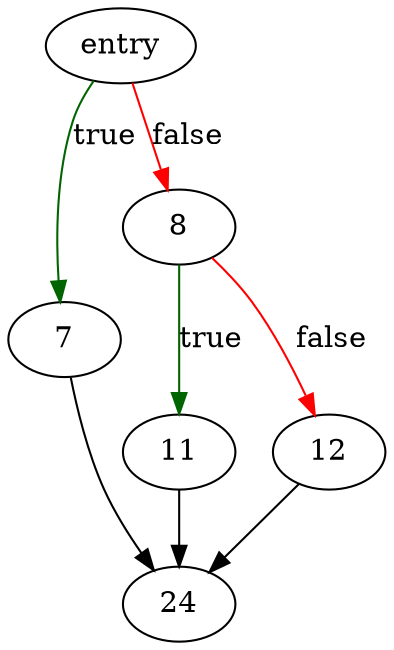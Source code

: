 digraph "sqlite3ExprListSetSortOrder" {
	// Node definitions.
	2 [label=entry];
	7;
	8;
	11;
	12;
	24;

	// Edge definitions.
	2 -> 7 [
		color=darkgreen
		label=true
	];
	2 -> 8 [
		color=red
		label=false
	];
	7 -> 24;
	8 -> 11 [
		color=darkgreen
		label=true
	];
	8 -> 12 [
		color=red
		label=false
	];
	11 -> 24;
	12 -> 24;
}